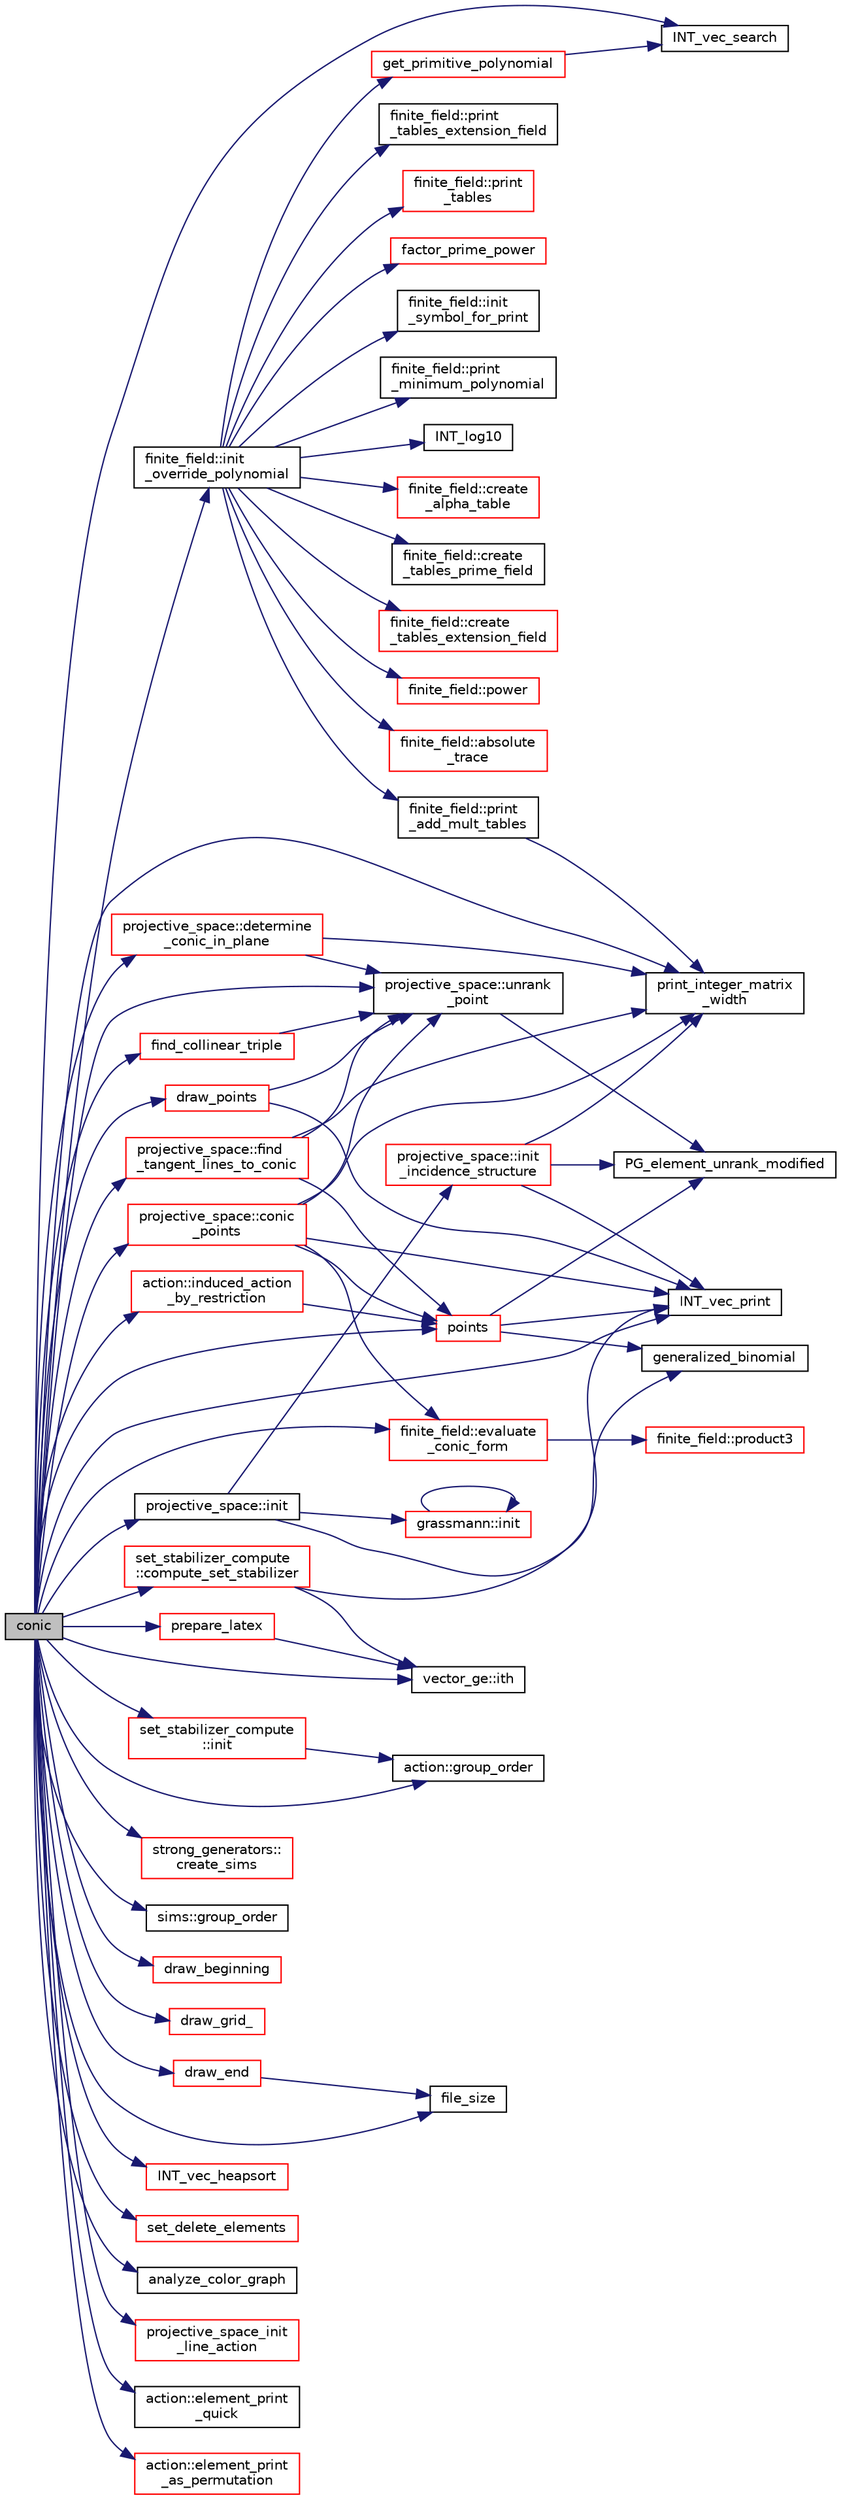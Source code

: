 digraph "conic"
{
  edge [fontname="Helvetica",fontsize="10",labelfontname="Helvetica",labelfontsize="10"];
  node [fontname="Helvetica",fontsize="10",shape=record];
  rankdir="LR";
  Node3 [label="conic",height=0.2,width=0.4,color="black", fillcolor="grey75", style="filled", fontcolor="black"];
  Node3 -> Node4 [color="midnightblue",fontsize="10",style="solid",fontname="Helvetica"];
  Node4 [label="finite_field::init\l_override_polynomial",height=0.2,width=0.4,color="black", fillcolor="white", style="filled",URL="$df/d5a/classfinite__field.html#a39a40b052f326a05c5a1e6b13572f3e5"];
  Node4 -> Node5 [color="midnightblue",fontsize="10",style="solid",fontname="Helvetica"];
  Node5 [label="factor_prime_power",height=0.2,width=0.4,color="red", fillcolor="white", style="filled",URL="$de/dc5/algebra__and__number__theory_8h.html#af87166fad1e9b91458c714e90f8cd399"];
  Node4 -> Node7 [color="midnightblue",fontsize="10",style="solid",fontname="Helvetica"];
  Node7 [label="finite_field::init\l_symbol_for_print",height=0.2,width=0.4,color="black", fillcolor="white", style="filled",URL="$df/d5a/classfinite__field.html#ac3ac8778d3162ccee0b3c5764127a92e"];
  Node4 -> Node8 [color="midnightblue",fontsize="10",style="solid",fontname="Helvetica"];
  Node8 [label="get_primitive_polynomial",height=0.2,width=0.4,color="red", fillcolor="white", style="filled",URL="$de/dc5/algebra__and__number__theory_8h.html#a208ece81c99403683f588d02defd74a7"];
  Node8 -> Node9 [color="midnightblue",fontsize="10",style="solid",fontname="Helvetica"];
  Node9 [label="INT_vec_search",height=0.2,width=0.4,color="black", fillcolor="white", style="filled",URL="$d5/de2/foundations_2data__structures_2data__structures_8h.html#ad103ef2316a1f671bdb68fd9cd9ba945"];
  Node4 -> Node12 [color="midnightblue",fontsize="10",style="solid",fontname="Helvetica"];
  Node12 [label="finite_field::print\l_minimum_polynomial",height=0.2,width=0.4,color="black", fillcolor="white", style="filled",URL="$df/d5a/classfinite__field.html#a6d58c4c06994e9637385ff69943f13cb"];
  Node4 -> Node13 [color="midnightblue",fontsize="10",style="solid",fontname="Helvetica"];
  Node13 [label="INT_log10",height=0.2,width=0.4,color="black", fillcolor="white", style="filled",URL="$de/dc5/algebra__and__number__theory_8h.html#a98bc0a6c562370a355165d2538dac250"];
  Node4 -> Node14 [color="midnightblue",fontsize="10",style="solid",fontname="Helvetica"];
  Node14 [label="finite_field::create\l_alpha_table",height=0.2,width=0.4,color="red", fillcolor="white", style="filled",URL="$df/d5a/classfinite__field.html#a33e052044b18cf8dc31e6fbffbb1f0db"];
  Node4 -> Node18 [color="midnightblue",fontsize="10",style="solid",fontname="Helvetica"];
  Node18 [label="finite_field::create\l_tables_prime_field",height=0.2,width=0.4,color="black", fillcolor="white", style="filled",URL="$df/d5a/classfinite__field.html#a811a41cf0e334c7c05725afa19d79b7a"];
  Node4 -> Node19 [color="midnightblue",fontsize="10",style="solid",fontname="Helvetica"];
  Node19 [label="finite_field::create\l_tables_extension_field",height=0.2,width=0.4,color="red", fillcolor="white", style="filled",URL="$df/d5a/classfinite__field.html#ac5067ade796759e81d55cd3d434f8512"];
  Node4 -> Node22 [color="midnightblue",fontsize="10",style="solid",fontname="Helvetica"];
  Node22 [label="finite_field::print\l_add_mult_tables",height=0.2,width=0.4,color="black", fillcolor="white", style="filled",URL="$df/d5a/classfinite__field.html#ac4f687830f2953f9f7568c541e3e91c7"];
  Node22 -> Node23 [color="midnightblue",fontsize="10",style="solid",fontname="Helvetica"];
  Node23 [label="print_integer_matrix\l_width",height=0.2,width=0.4,color="black", fillcolor="white", style="filled",URL="$d5/db4/io__and__os_8h.html#aa78f3e73fc2179251bd15adbcc31573f"];
  Node4 -> Node24 [color="midnightblue",fontsize="10",style="solid",fontname="Helvetica"];
  Node24 [label="finite_field::power",height=0.2,width=0.4,color="red", fillcolor="white", style="filled",URL="$df/d5a/classfinite__field.html#a0437871b8f775f0b2d589188d9ad7e61"];
  Node4 -> Node26 [color="midnightblue",fontsize="10",style="solid",fontname="Helvetica"];
  Node26 [label="finite_field::absolute\l_trace",height=0.2,width=0.4,color="red", fillcolor="white", style="filled",URL="$df/d5a/classfinite__field.html#a7c479f80ec77e646db13d175fb29325f"];
  Node4 -> Node28 [color="midnightblue",fontsize="10",style="solid",fontname="Helvetica"];
  Node28 [label="finite_field::print\l_tables_extension_field",height=0.2,width=0.4,color="black", fillcolor="white", style="filled",URL="$df/d5a/classfinite__field.html#a026b98a814f71c1bfbd6905abb295ee8"];
  Node4 -> Node29 [color="midnightblue",fontsize="10",style="solid",fontname="Helvetica"];
  Node29 [label="finite_field::print\l_tables",height=0.2,width=0.4,color="red", fillcolor="white", style="filled",URL="$df/d5a/classfinite__field.html#aa0bddbd3f44fb6012a198bfc3d0551fc"];
  Node3 -> Node34 [color="midnightblue",fontsize="10",style="solid",fontname="Helvetica"];
  Node34 [label="projective_space::init",height=0.2,width=0.4,color="black", fillcolor="white", style="filled",URL="$d2/d17/classprojective__space.html#a8a1efa40df92744519365f82e4740dab"];
  Node34 -> Node35 [color="midnightblue",fontsize="10",style="solid",fontname="Helvetica"];
  Node35 [label="grassmann::init",height=0.2,width=0.4,color="red", fillcolor="white", style="filled",URL="$df/d02/classgrassmann.html#a2e8cf7b9f203254493d7c2607c17d498"];
  Node35 -> Node35 [color="midnightblue",fontsize="10",style="solid",fontname="Helvetica"];
  Node34 -> Node37 [color="midnightblue",fontsize="10",style="solid",fontname="Helvetica"];
  Node37 [label="generalized_binomial",height=0.2,width=0.4,color="black", fillcolor="white", style="filled",URL="$d2/d7c/combinatorics_8_c.html#a24762dc22e45175d18ec1ec1d2556ae8"];
  Node34 -> Node38 [color="midnightblue",fontsize="10",style="solid",fontname="Helvetica"];
  Node38 [label="projective_space::init\l_incidence_structure",height=0.2,width=0.4,color="red", fillcolor="white", style="filled",URL="$d2/d17/classprojective__space.html#a1e59490325e045cc52674a3706780aed"];
  Node38 -> Node40 [color="midnightblue",fontsize="10",style="solid",fontname="Helvetica"];
  Node40 [label="PG_element_unrank_modified",height=0.2,width=0.4,color="black", fillcolor="white", style="filled",URL="$d4/d67/geometry_8h.html#a83ae9b605d496f6a90345303f6efae64"];
  Node38 -> Node41 [color="midnightblue",fontsize="10",style="solid",fontname="Helvetica"];
  Node41 [label="INT_vec_print",height=0.2,width=0.4,color="black", fillcolor="white", style="filled",URL="$df/dbf/sajeeb_8_c.html#a79a5901af0b47dd0d694109543c027fe"];
  Node38 -> Node23 [color="midnightblue",fontsize="10",style="solid",fontname="Helvetica"];
  Node3 -> Node63 [color="midnightblue",fontsize="10",style="solid",fontname="Helvetica"];
  Node63 [label="projective_space::unrank\l_point",height=0.2,width=0.4,color="black", fillcolor="white", style="filled",URL="$d2/d17/classprojective__space.html#a3cb7917af4c5f1590b660d4bf907e0fa"];
  Node63 -> Node40 [color="midnightblue",fontsize="10",style="solid",fontname="Helvetica"];
  Node3 -> Node64 [color="midnightblue",fontsize="10",style="solid",fontname="Helvetica"];
  Node64 [label="finite_field::evaluate\l_conic_form",height=0.2,width=0.4,color="red", fillcolor="white", style="filled",URL="$df/d5a/classfinite__field.html#ad0d30daf0c7242c3a57226614d34522a"];
  Node64 -> Node65 [color="midnightblue",fontsize="10",style="solid",fontname="Helvetica"];
  Node65 [label="finite_field::product3",height=0.2,width=0.4,color="red", fillcolor="white", style="filled",URL="$df/d5a/classfinite__field.html#ada2d8411665cb720cf2bf78ba41a2f1d"];
  Node3 -> Node41 [color="midnightblue",fontsize="10",style="solid",fontname="Helvetica"];
  Node3 -> Node66 [color="midnightblue",fontsize="10",style="solid",fontname="Helvetica"];
  Node66 [label="find_collinear_triple",height=0.2,width=0.4,color="red", fillcolor="white", style="filled",URL="$d4/de8/conic_8_c.html#aba2738ae81f937c578b3555827ebf416"];
  Node66 -> Node63 [color="midnightblue",fontsize="10",style="solid",fontname="Helvetica"];
  Node3 -> Node68 [color="midnightblue",fontsize="10",style="solid",fontname="Helvetica"];
  Node68 [label="projective_space::determine\l_conic_in_plane",height=0.2,width=0.4,color="red", fillcolor="white", style="filled",URL="$d2/d17/classprojective__space.html#ad37dfe343cac13cc6c90e1fabf77ce14"];
  Node68 -> Node63 [color="midnightblue",fontsize="10",style="solid",fontname="Helvetica"];
  Node68 -> Node23 [color="midnightblue",fontsize="10",style="solid",fontname="Helvetica"];
  Node3 -> Node74 [color="midnightblue",fontsize="10",style="solid",fontname="Helvetica"];
  Node74 [label="points",height=0.2,width=0.4,color="red", fillcolor="white", style="filled",URL="$d7/d83/points_8_c.html#a8a498513b4415e1a4628a70fb6b26817"];
  Node74 -> Node37 [color="midnightblue",fontsize="10",style="solid",fontname="Helvetica"];
  Node74 -> Node40 [color="midnightblue",fontsize="10",style="solid",fontname="Helvetica"];
  Node74 -> Node41 [color="midnightblue",fontsize="10",style="solid",fontname="Helvetica"];
  Node3 -> Node75 [color="midnightblue",fontsize="10",style="solid",fontname="Helvetica"];
  Node75 [label="projective_space::conic\l_points",height=0.2,width=0.4,color="red", fillcolor="white", style="filled",URL="$d2/d17/classprojective__space.html#ac89e189c57d38120fd83fec078fd59e8"];
  Node75 -> Node23 [color="midnightblue",fontsize="10",style="solid",fontname="Helvetica"];
  Node75 -> Node63 [color="midnightblue",fontsize="10",style="solid",fontname="Helvetica"];
  Node75 -> Node64 [color="midnightblue",fontsize="10",style="solid",fontname="Helvetica"];
  Node75 -> Node41 [color="midnightblue",fontsize="10",style="solid",fontname="Helvetica"];
  Node75 -> Node74 [color="midnightblue",fontsize="10",style="solid",fontname="Helvetica"];
  Node3 -> Node85 [color="midnightblue",fontsize="10",style="solid",fontname="Helvetica"];
  Node85 [label="set_stabilizer_compute\l::init",height=0.2,width=0.4,color="red", fillcolor="white", style="filled",URL="$d8/dc6/classset__stabilizer__compute.html#a3ffab71fb628fd1c25694c1bb69a65fe"];
  Node85 -> Node86 [color="midnightblue",fontsize="10",style="solid",fontname="Helvetica"];
  Node86 [label="action::group_order",height=0.2,width=0.4,color="black", fillcolor="white", style="filled",URL="$d2/d86/classaction.html#ad1f69adb27041311d2e7be96e39388d4"];
  Node3 -> Node123 [color="midnightblue",fontsize="10",style="solid",fontname="Helvetica"];
  Node123 [label="set_stabilizer_compute\l::compute_set_stabilizer",height=0.2,width=0.4,color="red", fillcolor="white", style="filled",URL="$d8/dc6/classset__stabilizer__compute.html#ad4f92074322e98c7cd0ed5d4f8486b76"];
  Node123 -> Node41 [color="midnightblue",fontsize="10",style="solid",fontname="Helvetica"];
  Node123 -> Node121 [color="midnightblue",fontsize="10",style="solid",fontname="Helvetica"];
  Node121 [label="vector_ge::ith",height=0.2,width=0.4,color="black", fillcolor="white", style="filled",URL="$d4/d6e/classvector__ge.html#a1ff002e8b746a9beb119d57dcd4a15ff"];
  Node3 -> Node977 [color="midnightblue",fontsize="10",style="solid",fontname="Helvetica"];
  Node977 [label="strong_generators::\lcreate_sims",height=0.2,width=0.4,color="red", fillcolor="white", style="filled",URL="$dc/d09/classstrong__generators.html#afca700d50772a39eeb74239355ae67e1"];
  Node3 -> Node95 [color="midnightblue",fontsize="10",style="solid",fontname="Helvetica"];
  Node95 [label="sims::group_order",height=0.2,width=0.4,color="black", fillcolor="white", style="filled",URL="$d9/df3/classsims.html#aa442445175656570fa35febbe790efad"];
  Node3 -> Node979 [color="midnightblue",fontsize="10",style="solid",fontname="Helvetica"];
  Node979 [label="draw_beginning",height=0.2,width=0.4,color="red", fillcolor="white", style="filled",URL="$d4/de8/conic_8_c.html#acc89357b4d9e622a5351e636fb9909ae"];
  Node3 -> Node980 [color="midnightblue",fontsize="10",style="solid",fontname="Helvetica"];
  Node980 [label="draw_grid_",height=0.2,width=0.4,color="red", fillcolor="white", style="filled",URL="$d4/de8/conic_8_c.html#ad4469548f3a53a4be0974832573a8661"];
  Node3 -> Node982 [color="midnightblue",fontsize="10",style="solid",fontname="Helvetica"];
  Node982 [label="draw_points",height=0.2,width=0.4,color="red", fillcolor="white", style="filled",URL="$d4/de8/conic_8_c.html#aee69d86bdad98af95960ee1aa7effa3a"];
  Node982 -> Node63 [color="midnightblue",fontsize="10",style="solid",fontname="Helvetica"];
  Node982 -> Node41 [color="midnightblue",fontsize="10",style="solid",fontname="Helvetica"];
  Node3 -> Node984 [color="midnightblue",fontsize="10",style="solid",fontname="Helvetica"];
  Node984 [label="draw_end",height=0.2,width=0.4,color="red", fillcolor="white", style="filled",URL="$d4/de8/conic_8_c.html#aa7a3dc8d6361a7ba3753a74bdc72b44a"];
  Node984 -> Node723 [color="midnightblue",fontsize="10",style="solid",fontname="Helvetica"];
  Node723 [label="file_size",height=0.2,width=0.4,color="black", fillcolor="white", style="filled",URL="$df/dbf/sajeeb_8_c.html#a5c37cf5785204b6e9adf647dc14d0e50"];
  Node3 -> Node985 [color="midnightblue",fontsize="10",style="solid",fontname="Helvetica"];
  Node985 [label="prepare_latex",height=0.2,width=0.4,color="red", fillcolor="white", style="filled",URL="$d4/de8/conic_8_c.html#a311fd12053720514f81d00d08120f4ce"];
  Node985 -> Node121 [color="midnightblue",fontsize="10",style="solid",fontname="Helvetica"];
  Node3 -> Node986 [color="midnightblue",fontsize="10",style="solid",fontname="Helvetica"];
  Node986 [label="projective_space::find\l_tangent_lines_to_conic",height=0.2,width=0.4,color="red", fillcolor="white", style="filled",URL="$d2/d17/classprojective__space.html#a5466280662eb757e4361e5b91e9a3b0b"];
  Node986 -> Node63 [color="midnightblue",fontsize="10",style="solid",fontname="Helvetica"];
  Node986 -> Node74 [color="midnightblue",fontsize="10",style="solid",fontname="Helvetica"];
  Node986 -> Node23 [color="midnightblue",fontsize="10",style="solid",fontname="Helvetica"];
  Node3 -> Node130 [color="midnightblue",fontsize="10",style="solid",fontname="Helvetica"];
  Node130 [label="INT_vec_heapsort",height=0.2,width=0.4,color="red", fillcolor="white", style="filled",URL="$d5/de2/foundations_2data__structures_2data__structures_8h.html#a3590ad9987f801fbfc94634300182f39"];
  Node3 -> Node988 [color="midnightblue",fontsize="10",style="solid",fontname="Helvetica"];
  Node988 [label="set_delete_elements",height=0.2,width=0.4,color="red", fillcolor="white", style="filled",URL="$d2/d7c/combinatorics_8_c.html#a21fa86aeaa00a73ca630d53e6c37bcd1"];
  Node3 -> Node9 [color="midnightblue",fontsize="10",style="solid",fontname="Helvetica"];
  Node3 -> Node23 [color="midnightblue",fontsize="10",style="solid",fontname="Helvetica"];
  Node3 -> Node723 [color="midnightblue",fontsize="10",style="solid",fontname="Helvetica"];
  Node3 -> Node990 [color="midnightblue",fontsize="10",style="solid",fontname="Helvetica"];
  Node990 [label="analyze_color_graph",height=0.2,width=0.4,color="black", fillcolor="white", style="filled",URL="$d4/de8/conic_8_c.html#a66a6d803901f79188a817ee431b3ffeb"];
  Node3 -> Node991 [color="midnightblue",fontsize="10",style="solid",fontname="Helvetica"];
  Node991 [label="projective_space_init\l_line_action",height=0.2,width=0.4,color="red", fillcolor="white", style="filled",URL="$d5/d90/action__global_8_c.html#abcb64d4224e95ccdc2460145af908a74"];
  Node3 -> Node188 [color="midnightblue",fontsize="10",style="solid",fontname="Helvetica"];
  Node188 [label="action::induced_action\l_by_restriction",height=0.2,width=0.4,color="red", fillcolor="white", style="filled",URL="$d2/d86/classaction.html#a37c21f74a97c921d882a308370c06357"];
  Node188 -> Node74 [color="midnightblue",fontsize="10",style="solid",fontname="Helvetica"];
  Node3 -> Node86 [color="midnightblue",fontsize="10",style="solid",fontname="Helvetica"];
  Node3 -> Node134 [color="midnightblue",fontsize="10",style="solid",fontname="Helvetica"];
  Node134 [label="action::element_print\l_quick",height=0.2,width=0.4,color="black", fillcolor="white", style="filled",URL="$d2/d86/classaction.html#a4844680cf6750396f76494a28655265b"];
  Node3 -> Node121 [color="midnightblue",fontsize="10",style="solid",fontname="Helvetica"];
  Node3 -> Node135 [color="midnightblue",fontsize="10",style="solid",fontname="Helvetica"];
  Node135 [label="action::element_print\l_as_permutation",height=0.2,width=0.4,color="red", fillcolor="white", style="filled",URL="$d2/d86/classaction.html#a2975618a8203187b688a67c947150bb8"];
}
